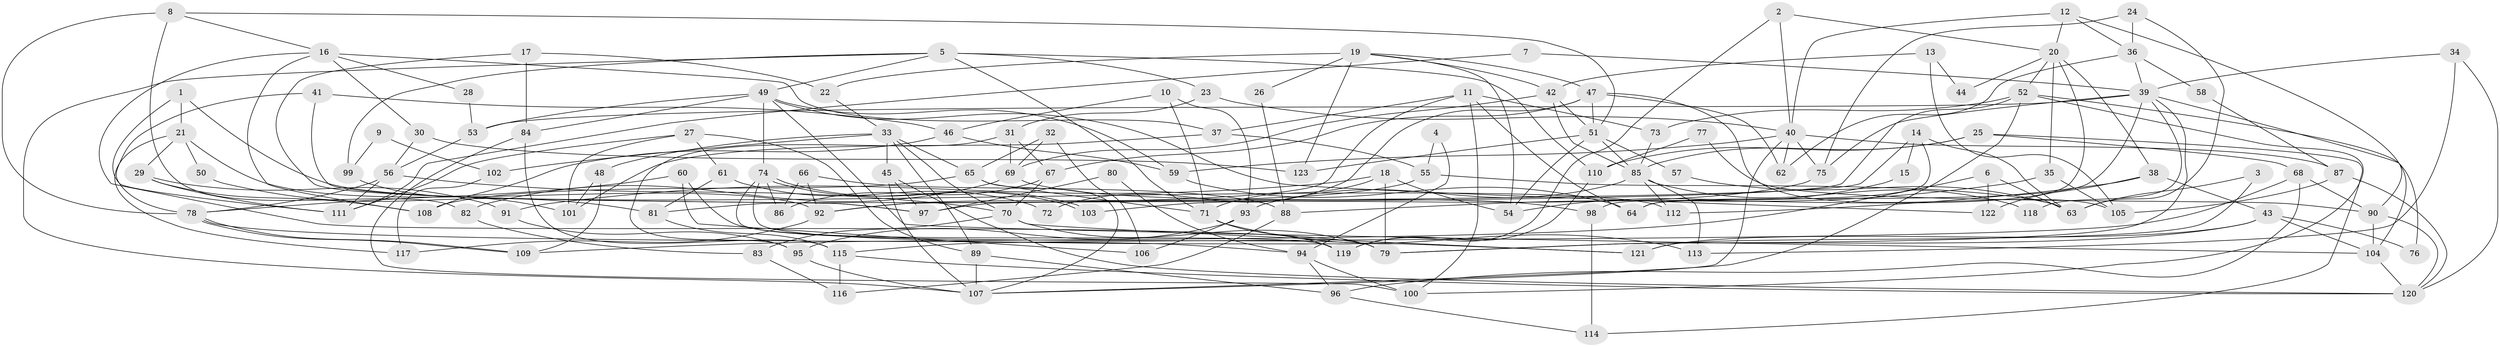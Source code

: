// coarse degree distribution, {2: 0.1744186046511628, 7: 0.05813953488372093, 3: 0.26744186046511625, 4: 0.23255813953488372, 9: 0.05813953488372093, 6: 0.046511627906976744, 12: 0.023255813953488372, 5: 0.12790697674418605, 8: 0.011627906976744186}
// Generated by graph-tools (version 1.1) at 2025/55/03/04/25 21:55:14]
// undirected, 123 vertices, 246 edges
graph export_dot {
graph [start="1"]
  node [color=gray90,style=filled];
  1;
  2;
  3;
  4;
  5;
  6;
  7;
  8;
  9;
  10;
  11;
  12;
  13;
  14;
  15;
  16;
  17;
  18;
  19;
  20;
  21;
  22;
  23;
  24;
  25;
  26;
  27;
  28;
  29;
  30;
  31;
  32;
  33;
  34;
  35;
  36;
  37;
  38;
  39;
  40;
  41;
  42;
  43;
  44;
  45;
  46;
  47;
  48;
  49;
  50;
  51;
  52;
  53;
  54;
  55;
  56;
  57;
  58;
  59;
  60;
  61;
  62;
  63;
  64;
  65;
  66;
  67;
  68;
  69;
  70;
  71;
  72;
  73;
  74;
  75;
  76;
  77;
  78;
  79;
  80;
  81;
  82;
  83;
  84;
  85;
  86;
  87;
  88;
  89;
  90;
  91;
  92;
  93;
  94;
  95;
  96;
  97;
  98;
  99;
  100;
  101;
  102;
  103;
  104;
  105;
  106;
  107;
  108;
  109;
  110;
  111;
  112;
  113;
  114;
  115;
  116;
  117;
  118;
  119;
  120;
  121;
  122;
  123;
  1 -- 112;
  1 -- 111;
  1 -- 21;
  2 -- 119;
  2 -- 20;
  2 -- 40;
  3 -- 121;
  3 -- 63;
  4 -- 55;
  4 -- 94;
  5 -- 71;
  5 -- 23;
  5 -- 49;
  5 -- 99;
  5 -- 107;
  5 -- 110;
  6 -- 122;
  6 -- 63;
  6 -- 109;
  7 -- 111;
  7 -- 39;
  8 -- 16;
  8 -- 78;
  8 -- 51;
  8 -- 82;
  9 -- 99;
  9 -- 102;
  10 -- 71;
  10 -- 93;
  10 -- 46;
  11 -- 64;
  11 -- 73;
  11 -- 37;
  11 -- 81;
  11 -- 100;
  12 -- 36;
  12 -- 40;
  12 -- 20;
  12 -- 90;
  13 -- 42;
  13 -- 105;
  13 -- 44;
  14 -- 64;
  14 -- 97;
  14 -- 15;
  14 -- 63;
  15 -- 54;
  16 -- 30;
  16 -- 79;
  16 -- 28;
  16 -- 37;
  16 -- 108;
  17 -- 84;
  17 -- 97;
  17 -- 22;
  18 -- 71;
  18 -- 79;
  18 -- 54;
  18 -- 91;
  19 -- 54;
  19 -- 47;
  19 -- 22;
  19 -- 26;
  19 -- 42;
  19 -- 123;
  20 -- 52;
  20 -- 35;
  20 -- 38;
  20 -- 44;
  20 -- 98;
  21 -- 29;
  21 -- 50;
  21 -- 92;
  21 -- 117;
  22 -- 33;
  23 -- 40;
  23 -- 31;
  24 -- 75;
  24 -- 36;
  24 -- 63;
  25 -- 85;
  25 -- 68;
  25 -- 110;
  25 -- 114;
  26 -- 88;
  27 -- 89;
  27 -- 101;
  27 -- 61;
  27 -- 111;
  28 -- 53;
  29 -- 108;
  29 -- 111;
  29 -- 91;
  30 -- 56;
  30 -- 123;
  31 -- 95;
  31 -- 69;
  31 -- 67;
  32 -- 65;
  32 -- 69;
  32 -- 106;
  33 -- 45;
  33 -- 48;
  33 -- 65;
  33 -- 70;
  33 -- 89;
  33 -- 102;
  34 -- 39;
  34 -- 120;
  34 -- 113;
  35 -- 105;
  35 -- 88;
  36 -- 62;
  36 -- 39;
  36 -- 58;
  37 -- 55;
  37 -- 101;
  38 -- 43;
  38 -- 112;
  38 -- 122;
  39 -- 104;
  39 -- 79;
  39 -- 53;
  39 -- 64;
  39 -- 75;
  39 -- 118;
  40 -- 107;
  40 -- 59;
  40 -- 62;
  40 -- 75;
  40 -- 87;
  41 -- 46;
  41 -- 78;
  41 -- 97;
  42 -- 85;
  42 -- 51;
  42 -- 69;
  43 -- 121;
  43 -- 104;
  43 -- 76;
  43 -- 79;
  45 -- 107;
  45 -- 120;
  45 -- 97;
  46 -- 59;
  46 -- 108;
  47 -- 51;
  47 -- 67;
  47 -- 62;
  47 -- 72;
  47 -- 105;
  48 -- 109;
  48 -- 101;
  49 -- 84;
  49 -- 53;
  49 -- 59;
  49 -- 74;
  49 -- 104;
  49 -- 122;
  50 -- 81;
  51 -- 54;
  51 -- 57;
  51 -- 85;
  51 -- 123;
  52 -- 92;
  52 -- 107;
  52 -- 73;
  52 -- 76;
  52 -- 100;
  53 -- 56;
  55 -- 63;
  55 -- 92;
  56 -- 70;
  56 -- 78;
  56 -- 111;
  57 -- 63;
  58 -- 87;
  59 -- 64;
  60 -- 106;
  60 -- 78;
  60 -- 119;
  61 -- 81;
  61 -- 72;
  65 -- 108;
  65 -- 71;
  65 -- 107;
  66 -- 86;
  66 -- 92;
  66 -- 88;
  67 -- 70;
  67 -- 86;
  68 -- 90;
  68 -- 96;
  68 -- 115;
  69 -- 98;
  69 -- 82;
  70 -- 79;
  70 -- 83;
  70 -- 121;
  71 -- 119;
  71 -- 113;
  73 -- 85;
  74 -- 103;
  74 -- 103;
  74 -- 79;
  74 -- 86;
  74 -- 121;
  75 -- 103;
  77 -- 90;
  77 -- 110;
  78 -- 109;
  78 -- 109;
  78 -- 94;
  80 -- 94;
  80 -- 97;
  81 -- 115;
  82 -- 83;
  83 -- 116;
  84 -- 115;
  84 -- 100;
  85 -- 113;
  85 -- 93;
  85 -- 112;
  85 -- 118;
  87 -- 120;
  87 -- 105;
  88 -- 116;
  89 -- 107;
  89 -- 96;
  90 -- 104;
  90 -- 120;
  91 -- 95;
  92 -- 117;
  93 -- 95;
  93 -- 106;
  94 -- 100;
  94 -- 96;
  95 -- 107;
  96 -- 114;
  98 -- 114;
  99 -- 101;
  102 -- 117;
  104 -- 120;
  110 -- 119;
  115 -- 116;
  115 -- 120;
}
